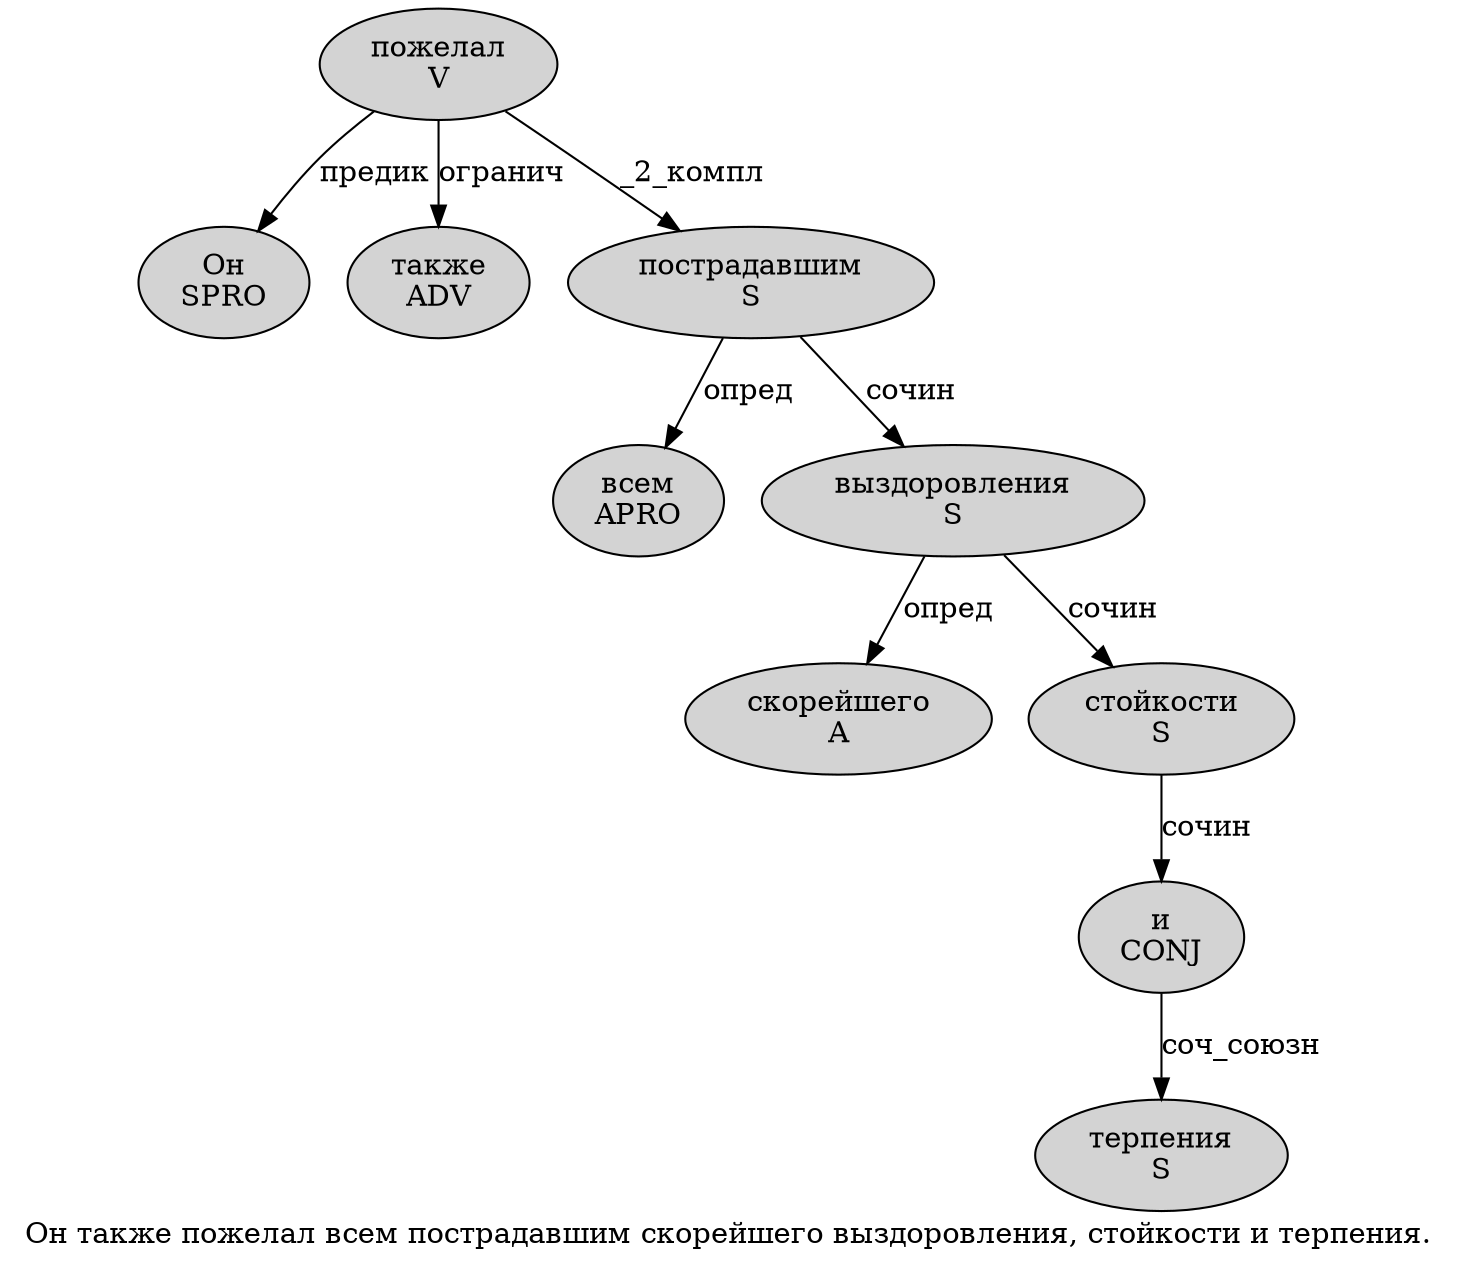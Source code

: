 digraph SENTENCE_1157 {
	graph [label="Он также пожелал всем пострадавшим скорейшего выздоровления, стойкости и терпения."]
	node [style=filled]
		0 [label="Он
SPRO" color="" fillcolor=lightgray penwidth=1 shape=ellipse]
		1 [label="также
ADV" color="" fillcolor=lightgray penwidth=1 shape=ellipse]
		2 [label="пожелал
V" color="" fillcolor=lightgray penwidth=1 shape=ellipse]
		3 [label="всем
APRO" color="" fillcolor=lightgray penwidth=1 shape=ellipse]
		4 [label="пострадавшим
S" color="" fillcolor=lightgray penwidth=1 shape=ellipse]
		5 [label="скорейшего
A" color="" fillcolor=lightgray penwidth=1 shape=ellipse]
		6 [label="выздоровления
S" color="" fillcolor=lightgray penwidth=1 shape=ellipse]
		8 [label="стойкости
S" color="" fillcolor=lightgray penwidth=1 shape=ellipse]
		9 [label="и
CONJ" color="" fillcolor=lightgray penwidth=1 shape=ellipse]
		10 [label="терпения
S" color="" fillcolor=lightgray penwidth=1 shape=ellipse]
			8 -> 9 [label="сочин"]
			9 -> 10 [label="соч_союзн"]
			6 -> 5 [label="опред"]
			6 -> 8 [label="сочин"]
			2 -> 0 [label="предик"]
			2 -> 1 [label="огранич"]
			2 -> 4 [label="_2_компл"]
			4 -> 3 [label="опред"]
			4 -> 6 [label="сочин"]
}